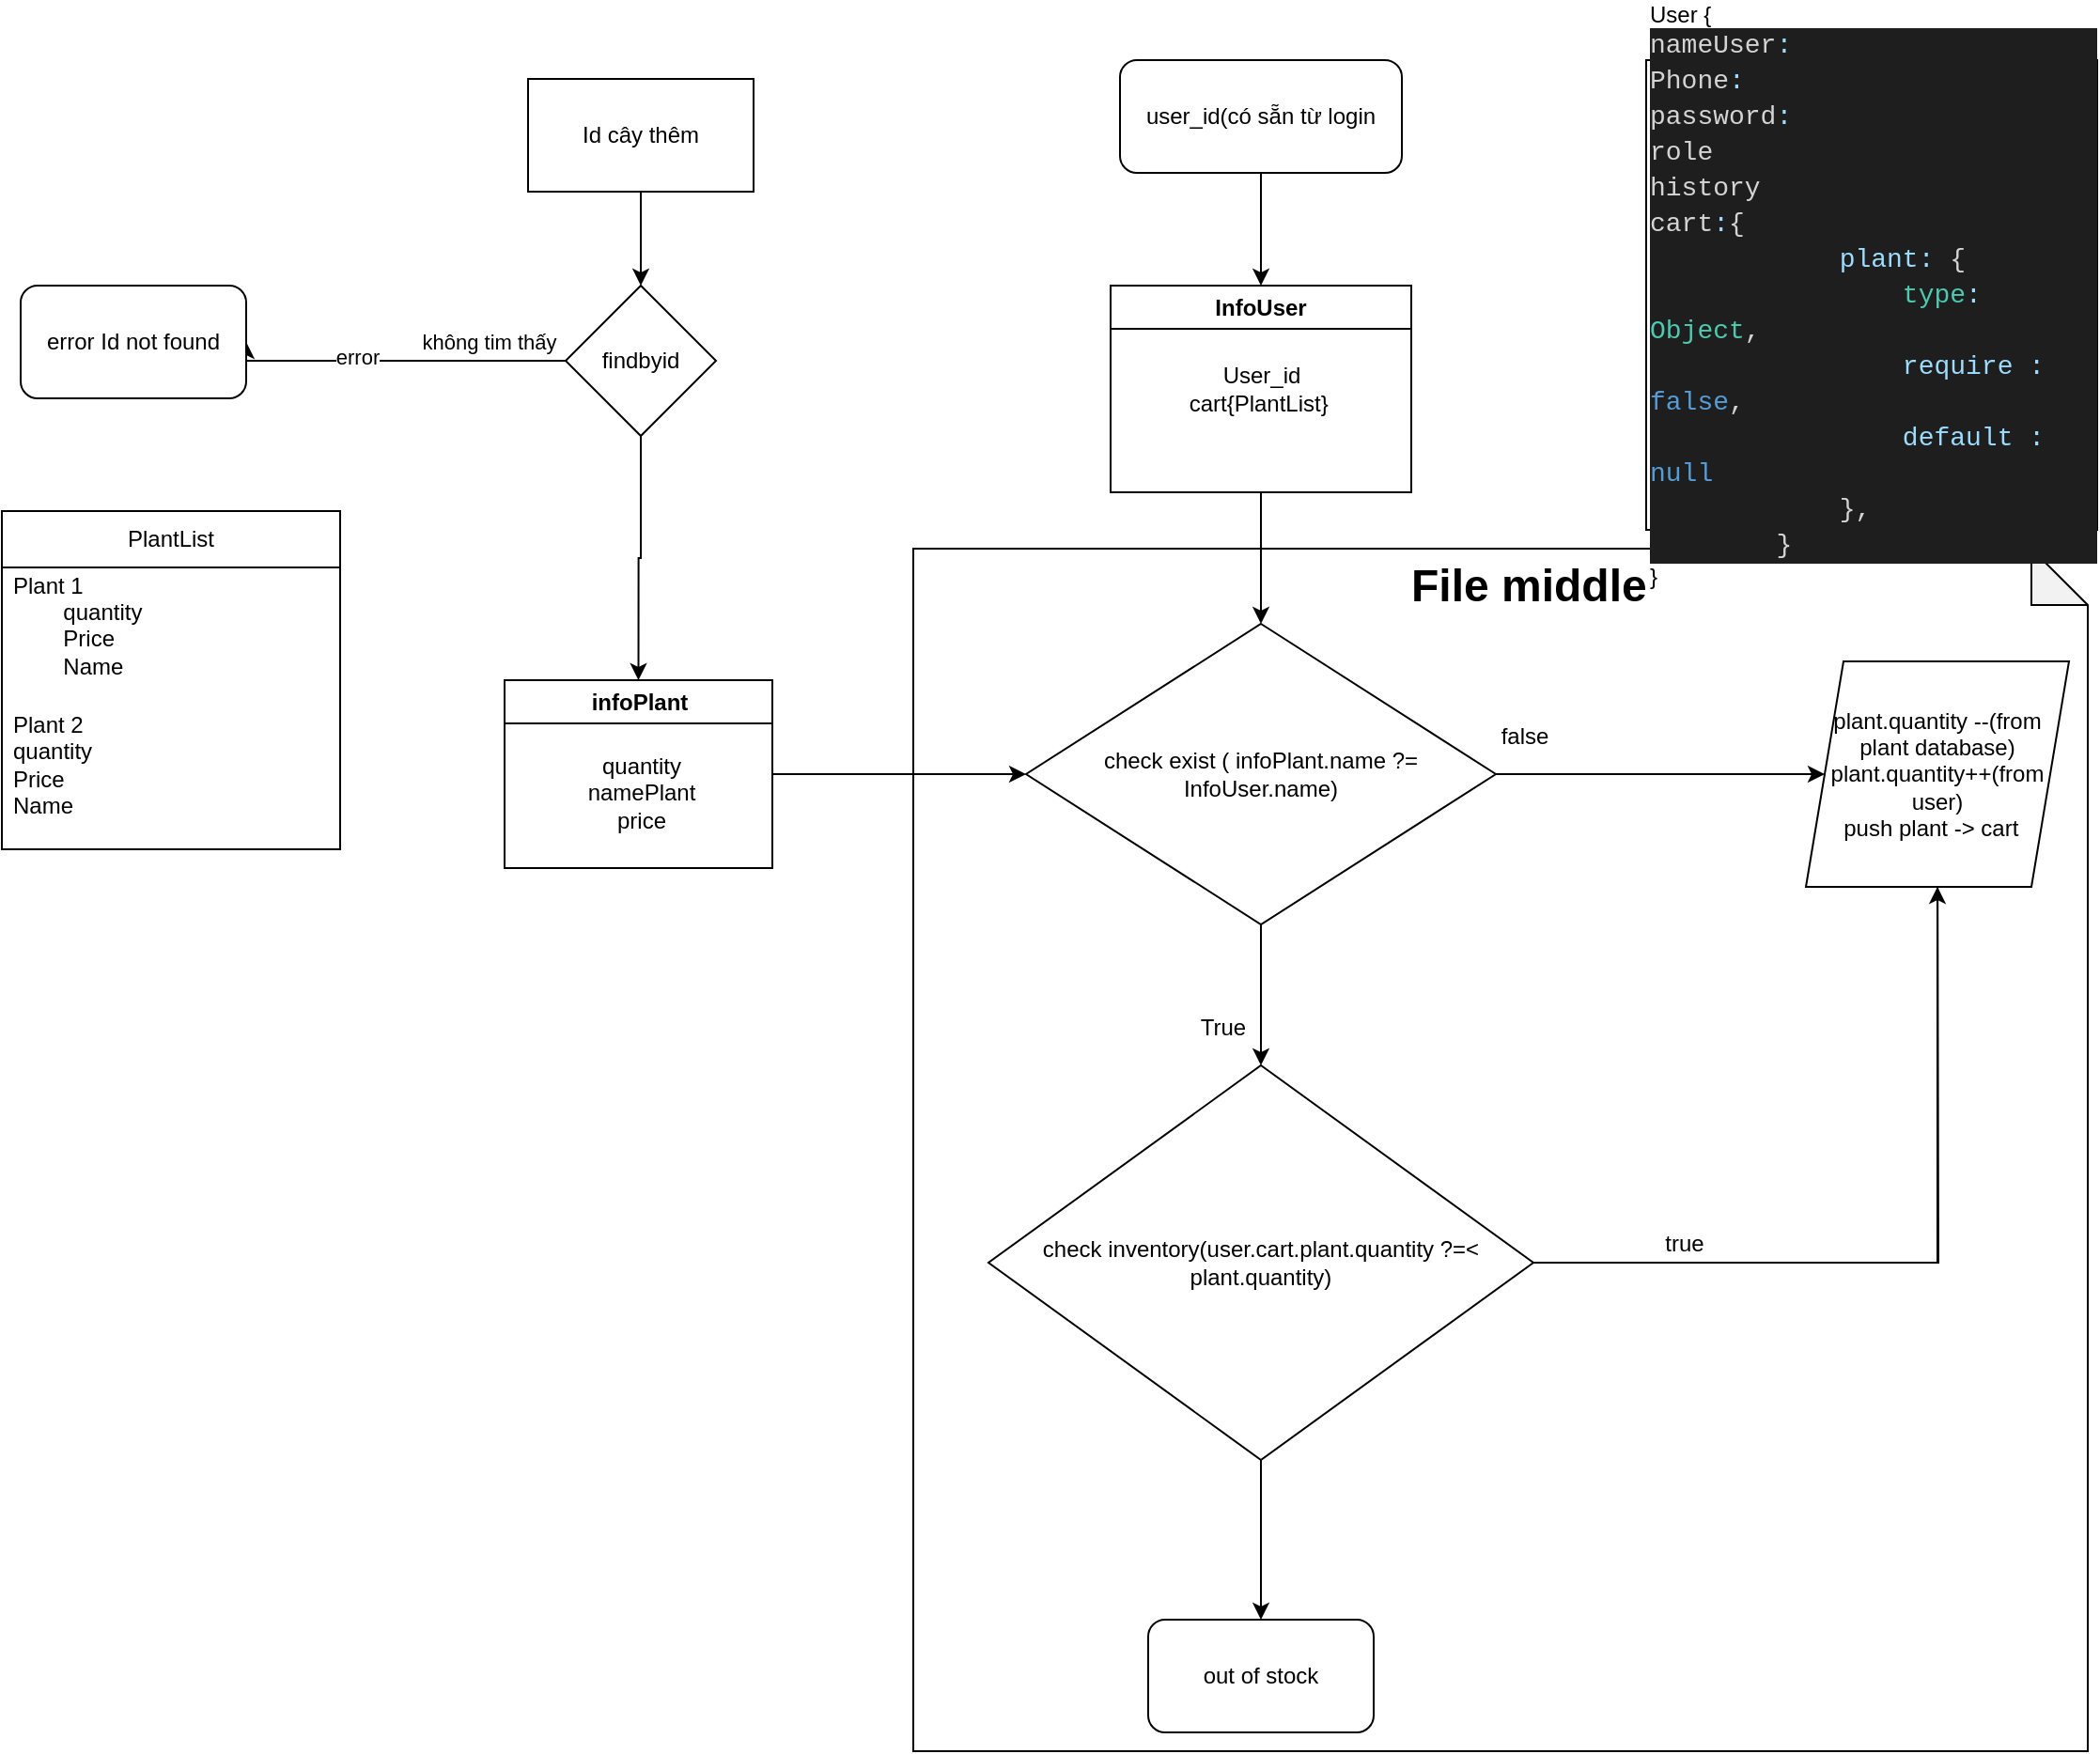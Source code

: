 <mxfile version="21.0.6" type="device"><diagram id="C5RBs43oDa-KdzZeNtuy" name="Page-1"><mxGraphModel dx="2003" dy="828" grid="1" gridSize="10" guides="1" tooltips="1" connect="1" arrows="1" fold="1" page="1" pageScale="1" pageWidth="827" pageHeight="1169" math="0" shadow="0"><root><mxCell id="WIyWlLk6GJQsqaUBKTNV-0"/><mxCell id="WIyWlLk6GJQsqaUBKTNV-1" parent="WIyWlLk6GJQsqaUBKTNV-0"/><mxCell id="7GyRo-aocSO6jt6CO2xA-0" value="Id cây thêm" style="rounded=0;whiteSpace=wrap;html=1;" parent="WIyWlLk6GJQsqaUBKTNV-1" vertex="1"><mxGeometry x="280" y="60" width="120" height="60" as="geometry"/></mxCell><mxCell id="7GyRo-aocSO6jt6CO2xA-2" value="" style="endArrow=classic;html=1;rounded=0;exitX=0.5;exitY=1;exitDx=0;exitDy=0;entryX=0.5;entryY=0;entryDx=0;entryDy=0;" parent="WIyWlLk6GJQsqaUBKTNV-1" source="7GyRo-aocSO6jt6CO2xA-0" target="7GyRo-aocSO6jt6CO2xA-8" edge="1"><mxGeometry width="50" height="50" relative="1" as="geometry"><mxPoint x="390" y="200" as="sourcePoint"/><mxPoint x="340" y="170" as="targetPoint"/></mxGeometry></mxCell><mxCell id="7GyRo-aocSO6jt6CO2xA-10" style="edgeStyle=orthogonalEdgeStyle;rounded=0;orthogonalLoop=1;jettySize=auto;html=1;exitX=0;exitY=0.5;exitDx=0;exitDy=0;entryX=1;entryY=0.5;entryDx=0;entryDy=0;" parent="WIyWlLk6GJQsqaUBKTNV-1" source="7GyRo-aocSO6jt6CO2xA-8" target="_PzPDw-v1o884jbYUKTE-27" edge="1"><mxGeometry relative="1" as="geometry"><mxPoint x="140" y="210" as="targetPoint"/><Array as="points"><mxPoint x="130" y="210"/></Array></mxGeometry></mxCell><mxCell id="7GyRo-aocSO6jt6CO2xA-11" value="không tim thấy" style="edgeLabel;html=1;align=center;verticalAlign=middle;resizable=0;points=[];" parent="7GyRo-aocSO6jt6CO2xA-10" vertex="1" connectable="0"><mxGeometry x="-0.81" y="-4" relative="1" as="geometry"><mxPoint x="-24" y="-6" as="offset"/></mxGeometry></mxCell><mxCell id="_PzPDw-v1o884jbYUKTE-11" value="error" style="edgeLabel;html=1;align=center;verticalAlign=middle;resizable=0;points=[];" vertex="1" connectable="0" parent="7GyRo-aocSO6jt6CO2xA-10"><mxGeometry x="0.234" y="-2" relative="1" as="geometry"><mxPoint as="offset"/></mxGeometry></mxCell><mxCell id="7GyRo-aocSO6jt6CO2xA-14" style="edgeStyle=orthogonalEdgeStyle;rounded=0;orthogonalLoop=1;jettySize=auto;html=1;entryX=0.5;entryY=0;entryDx=0;entryDy=0;" parent="WIyWlLk6GJQsqaUBKTNV-1" source="7GyRo-aocSO6jt6CO2xA-8" target="7GyRo-aocSO6jt6CO2xA-20" edge="1"><mxGeometry relative="1" as="geometry"><mxPoint x="340" y="330" as="targetPoint"/></mxGeometry></mxCell><mxCell id="7GyRo-aocSO6jt6CO2xA-8" value="findbyid" style="rhombus;whiteSpace=wrap;html=1;rotation=0;" parent="WIyWlLk6GJQsqaUBKTNV-1" vertex="1"><mxGeometry x="300" y="170" width="80" height="80" as="geometry"/></mxCell><mxCell id="_PzPDw-v1o884jbYUKTE-18" style="edgeStyle=orthogonalEdgeStyle;rounded=0;orthogonalLoop=1;jettySize=auto;html=1;entryX=0;entryY=0.5;entryDx=0;entryDy=0;" edge="1" parent="WIyWlLk6GJQsqaUBKTNV-1" source="7GyRo-aocSO6jt6CO2xA-20" target="_PzPDw-v1o884jbYUKTE-15"><mxGeometry relative="1" as="geometry"/></mxCell><mxCell id="7GyRo-aocSO6jt6CO2xA-20" value="infoPlant" style="swimlane;whiteSpace=wrap;html=1;" parent="WIyWlLk6GJQsqaUBKTNV-1" vertex="1"><mxGeometry x="267.5" y="380" width="142.5" height="100" as="geometry"/></mxCell><mxCell id="7GyRo-aocSO6jt6CO2xA-24" value="quantity&lt;br&gt;namePlant&lt;br&gt;price" style="text;html=1;align=center;verticalAlign=middle;resizable=0;points=[];autosize=1;strokeColor=none;fillColor=none;" parent="7GyRo-aocSO6jt6CO2xA-20" vertex="1"><mxGeometry x="32.5" y="30" width="80" height="60" as="geometry"/></mxCell><mxCell id="_PzPDw-v1o884jbYUKTE-0" style="edgeStyle=orthogonalEdgeStyle;rounded=0;orthogonalLoop=1;jettySize=auto;html=1;entryX=0.5;entryY=0;entryDx=0;entryDy=0;" edge="1" parent="WIyWlLk6GJQsqaUBKTNV-1" source="7GyRo-aocSO6jt6CO2xA-22" target="7GyRo-aocSO6jt6CO2xA-26"><mxGeometry relative="1" as="geometry"/></mxCell><mxCell id="7GyRo-aocSO6jt6CO2xA-22" value="user_id(có sẵn từ login" style="rounded=1;whiteSpace=wrap;html=1;" parent="WIyWlLk6GJQsqaUBKTNV-1" vertex="1"><mxGeometry x="595" y="50" width="150" height="60" as="geometry"/></mxCell><mxCell id="_PzPDw-v1o884jbYUKTE-17" style="edgeStyle=orthogonalEdgeStyle;rounded=0;orthogonalLoop=1;jettySize=auto;html=1;" edge="1" parent="WIyWlLk6GJQsqaUBKTNV-1" source="7GyRo-aocSO6jt6CO2xA-26" target="_PzPDw-v1o884jbYUKTE-15"><mxGeometry relative="1" as="geometry"/></mxCell><mxCell id="7GyRo-aocSO6jt6CO2xA-26" value="InfoUser" style="swimlane;whiteSpace=wrap;html=1;" parent="WIyWlLk6GJQsqaUBKTNV-1" vertex="1"><mxGeometry x="590" y="170" width="160" height="110" as="geometry"/></mxCell><mxCell id="7GyRo-aocSO6jt6CO2xA-27" value="User_id&lt;br&gt;cart{PlantList}&amp;nbsp;" style="text;html=1;align=center;verticalAlign=middle;resizable=0;points=[];autosize=1;strokeColor=none;fillColor=none;" parent="7GyRo-aocSO6jt6CO2xA-26" vertex="1"><mxGeometry x="30" y="35" width="100" height="40" as="geometry"/></mxCell><mxCell id="_PzPDw-v1o884jbYUKTE-3" value="PlantList" style="swimlane;fontStyle=0;childLayout=stackLayout;horizontal=1;startSize=30;horizontalStack=0;resizeParent=1;resizeParentMax=0;resizeLast=0;collapsible=1;marginBottom=0;whiteSpace=wrap;html=1;" vertex="1" parent="WIyWlLk6GJQsqaUBKTNV-1"><mxGeometry y="290" width="180" height="180" as="geometry"/></mxCell><mxCell id="_PzPDw-v1o884jbYUKTE-4" value="Plant 1&amp;nbsp;&lt;br&gt;&lt;span style=&quot;white-space: pre;&quot;&gt;&#9;&lt;/span&gt;quantity&lt;br&gt;&lt;span style=&quot;white-space: pre;&quot;&gt;&#9;&lt;/span&gt;Price&lt;br&gt;&lt;span style=&quot;white-space: pre;&quot;&gt;&#9;&lt;/span&gt;Name" style="text;strokeColor=none;fillColor=none;align=left;verticalAlign=middle;spacingLeft=4;spacingRight=4;overflow=hidden;points=[[0,0.5],[1,0.5]];portConstraint=eastwest;rotatable=0;whiteSpace=wrap;html=1;" vertex="1" parent="_PzPDw-v1o884jbYUKTE-3"><mxGeometry y="30" width="180" height="60" as="geometry"/></mxCell><mxCell id="_PzPDw-v1o884jbYUKTE-5" value="Plant 2&amp;nbsp;&lt;br style=&quot;border-color: var(--border-color);&quot;&gt;&#9;quantity&lt;br style=&quot;border-color: var(--border-color);&quot;&gt;&lt;span style=&quot;border-color: var(--border-color);&quot;&gt;&#9;&lt;/span&gt;Price&lt;br style=&quot;border-color: var(--border-color);&quot;&gt;&lt;span style=&quot;border-color: var(--border-color);&quot;&gt;&#9;&lt;/span&gt;Name" style="text;strokeColor=none;fillColor=none;align=left;verticalAlign=middle;spacingLeft=4;spacingRight=4;overflow=hidden;points=[[0,0.5],[1,0.5]];portConstraint=eastwest;rotatable=0;whiteSpace=wrap;html=1;" vertex="1" parent="_PzPDw-v1o884jbYUKTE-3"><mxGeometry y="90" width="180" height="90" as="geometry"/></mxCell><mxCell id="_PzPDw-v1o884jbYUKTE-10" value="" style="edgeStyle=orthogonalEdgeStyle;rounded=0;orthogonalLoop=1;jettySize=auto;html=1;" edge="1" parent="WIyWlLk6GJQsqaUBKTNV-1" source="_PzPDw-v1o884jbYUKTE-8" target="_PzPDw-v1o884jbYUKTE-9"><mxGeometry relative="1" as="geometry"/></mxCell><mxCell id="_PzPDw-v1o884jbYUKTE-23" style="edgeStyle=orthogonalEdgeStyle;rounded=0;orthogonalLoop=1;jettySize=auto;html=1;entryX=0.5;entryY=1;entryDx=0;entryDy=0;" edge="1" parent="WIyWlLk6GJQsqaUBKTNV-1" source="_PzPDw-v1o884jbYUKTE-8"><mxGeometry relative="1" as="geometry"><mxPoint x="1030" y="460" as="targetPoint"/></mxGeometry></mxCell><mxCell id="_PzPDw-v1o884jbYUKTE-26" style="edgeStyle=orthogonalEdgeStyle;rounded=0;orthogonalLoop=1;jettySize=auto;html=1;" edge="1" parent="WIyWlLk6GJQsqaUBKTNV-1" source="_PzPDw-v1o884jbYUKTE-8" target="_PzPDw-v1o884jbYUKTE-25"><mxGeometry relative="1" as="geometry"/></mxCell><mxCell id="_PzPDw-v1o884jbYUKTE-8" value="check inventory(user.cart.plant.quantity ?=&amp;lt; plant.quantity)" style="rhombus;whiteSpace=wrap;html=1;" vertex="1" parent="WIyWlLk6GJQsqaUBKTNV-1"><mxGeometry x="525" y="585" width="290" height="210" as="geometry"/></mxCell><mxCell id="_PzPDw-v1o884jbYUKTE-9" value="plant.quantity --(from plant database)&lt;br&gt;plant.quantity++(from user)&lt;br&gt;push plant -&amp;gt; cart&amp;nbsp;&amp;nbsp;" style="shape=parallelogram;perimeter=parallelogramPerimeter;whiteSpace=wrap;html=1;fixedSize=1;" vertex="1" parent="WIyWlLk6GJQsqaUBKTNV-1"><mxGeometry x="960" y="370" width="140" height="120" as="geometry"/></mxCell><mxCell id="_PzPDw-v1o884jbYUKTE-14" value="true" style="text;html=1;align=center;verticalAlign=middle;resizable=0;points=[];autosize=1;strokeColor=none;fillColor=none;" vertex="1" parent="WIyWlLk6GJQsqaUBKTNV-1"><mxGeometry x="875" y="665" width="40" height="30" as="geometry"/></mxCell><mxCell id="_PzPDw-v1o884jbYUKTE-19" style="edgeStyle=orthogonalEdgeStyle;rounded=0;orthogonalLoop=1;jettySize=auto;html=1;entryX=0;entryY=0.5;entryDx=0;entryDy=0;" edge="1" parent="WIyWlLk6GJQsqaUBKTNV-1" source="_PzPDw-v1o884jbYUKTE-15" target="_PzPDw-v1o884jbYUKTE-9"><mxGeometry relative="1" as="geometry"><mxPoint x="970" y="430" as="targetPoint"/></mxGeometry></mxCell><mxCell id="_PzPDw-v1o884jbYUKTE-20" style="edgeStyle=orthogonalEdgeStyle;rounded=0;orthogonalLoop=1;jettySize=auto;html=1;entryX=0.5;entryY=0;entryDx=0;entryDy=0;" edge="1" parent="WIyWlLk6GJQsqaUBKTNV-1" source="_PzPDw-v1o884jbYUKTE-15" target="_PzPDw-v1o884jbYUKTE-8"><mxGeometry relative="1" as="geometry"><Array as="points"><mxPoint x="670" y="550"/><mxPoint x="670" y="550"/></Array></mxGeometry></mxCell><mxCell id="_PzPDw-v1o884jbYUKTE-15" value="check&amp;nbsp;exist ( infoPlant.name ?= InfoUser.name)" style="rhombus;whiteSpace=wrap;html=1;" vertex="1" parent="WIyWlLk6GJQsqaUBKTNV-1"><mxGeometry x="545" y="350" width="250" height="160" as="geometry"/></mxCell><mxCell id="_PzPDw-v1o884jbYUKTE-21" value="True" style="text;html=1;strokeColor=none;fillColor=none;align=center;verticalAlign=middle;whiteSpace=wrap;rounded=0;" vertex="1" parent="WIyWlLk6GJQsqaUBKTNV-1"><mxGeometry x="620" y="550" width="60" height="30" as="geometry"/></mxCell><mxCell id="_PzPDw-v1o884jbYUKTE-22" value="false" style="text;html=1;align=center;verticalAlign=middle;resizable=0;points=[];autosize=1;strokeColor=none;fillColor=none;" vertex="1" parent="WIyWlLk6GJQsqaUBKTNV-1"><mxGeometry x="785" y="395" width="50" height="30" as="geometry"/></mxCell><mxCell id="_PzPDw-v1o884jbYUKTE-25" value="out of stock" style="rounded=1;whiteSpace=wrap;html=1;" vertex="1" parent="WIyWlLk6GJQsqaUBKTNV-1"><mxGeometry x="610" y="880" width="120" height="60" as="geometry"/></mxCell><mxCell id="_PzPDw-v1o884jbYUKTE-27" value="error Id not found" style="rounded=1;whiteSpace=wrap;html=1;" vertex="1" parent="WIyWlLk6GJQsqaUBKTNV-1"><mxGeometry x="10" y="170" width="120" height="60" as="geometry"/></mxCell><mxCell id="_PzPDw-v1o884jbYUKTE-30" value="" style="shape=note;whiteSpace=wrap;html=1;backgroundOutline=1;darkOpacity=0.05;fillColor=none;" vertex="1" parent="WIyWlLk6GJQsqaUBKTNV-1"><mxGeometry x="485" y="310" width="625" height="640" as="geometry"/></mxCell><mxCell id="_PzPDw-v1o884jbYUKTE-28" value="User {&lt;br&gt;&lt;div style=&quot;color: rgb(212, 212, 212); background-color: rgb(30, 30, 30); font-family: Consolas, &amp;quot;Courier New&amp;quot;, monospace; font-size: 14px; line-height: 19px;&quot;&gt;nameUser&lt;span style=&quot;color: #9cdcfe;&quot;&gt;:&lt;/span&gt;&lt;/div&gt;&lt;div style=&quot;color: rgb(212, 212, 212); background-color: rgb(30, 30, 30); font-family: Consolas, &amp;quot;Courier New&amp;quot;, monospace; font-size: 14px; line-height: 19px;&quot;&gt;&lt;div style=&quot;line-height: 19px;&quot;&gt;Phone&lt;span style=&quot;color: #9cdcfe;&quot;&gt;:&lt;/span&gt;&lt;/div&gt;&lt;div style=&quot;line-height: 19px;&quot;&gt;&lt;div style=&quot;line-height: 19px;&quot;&gt;password&lt;span style=&quot;color: #9cdcfe;&quot;&gt;:&lt;/span&gt; &lt;/div&gt;&lt;div style=&quot;line-height: 19px;&quot;&gt;&lt;div style=&quot;line-height: 19px;&quot;&gt;role&lt;/div&gt;&lt;div style=&quot;line-height: 19px;&quot;&gt;&lt;div style=&quot;line-height: 19px;&quot;&gt;history&lt;/div&gt;&lt;div style=&quot;line-height: 19px;&quot;&gt;&lt;div style=&quot;line-height: 19px;&quot;&gt;&lt;div&gt;cart&lt;span style=&quot;color: #9cdcfe;&quot;&gt;:&lt;/span&gt;{&lt;/div&gt;&lt;div&gt;&amp;nbsp; &amp;nbsp; &amp;nbsp; &amp;nbsp; &amp;nbsp; &amp;nbsp; &lt;span style=&quot;color: #9cdcfe;&quot;&gt;plant&lt;/span&gt;&lt;span style=&quot;color: #9cdcfe;&quot;&gt;:&lt;/span&gt; {&lt;/div&gt;&lt;div&gt;&amp;nbsp; &amp;nbsp; &amp;nbsp; &amp;nbsp; &amp;nbsp; &amp;nbsp; &amp;nbsp; &amp;nbsp; &lt;span style=&quot;color: #4ec9b0;&quot;&gt;type&lt;/span&gt;&lt;span style=&quot;color: #9cdcfe;&quot;&gt;:&lt;/span&gt; &lt;span style=&quot;color: #4ec9b0;&quot;&gt;Object&lt;/span&gt;,&lt;/div&gt;&lt;div&gt;&amp;nbsp; &amp;nbsp; &amp;nbsp; &amp;nbsp; &amp;nbsp; &amp;nbsp; &amp;nbsp; &amp;nbsp; &lt;span style=&quot;color: #9cdcfe;&quot;&gt;require&lt;/span&gt;&lt;span style=&quot;color: #9cdcfe;&quot;&gt; :&lt;/span&gt; &lt;span style=&quot;color: #569cd6;&quot;&gt;false&lt;/span&gt;,&lt;/div&gt;&lt;div&gt;&amp;nbsp; &amp;nbsp; &amp;nbsp; &amp;nbsp; &amp;nbsp; &amp;nbsp; &amp;nbsp; &amp;nbsp; &lt;span style=&quot;color: #9cdcfe;&quot;&gt;default&lt;/span&gt;&lt;span style=&quot;color: #9cdcfe;&quot;&gt; :&lt;/span&gt; &lt;span style=&quot;color: #569cd6;&quot;&gt;null&lt;/span&gt;&lt;/div&gt;&lt;div&gt;&amp;nbsp; &amp;nbsp; &amp;nbsp; &amp;nbsp; &amp;nbsp; &amp;nbsp; },&lt;/div&gt;&lt;div&gt;&amp;nbsp; &amp;nbsp; &amp;nbsp; &amp;nbsp; }&lt;/div&gt;&lt;/div&gt;&lt;/div&gt;&lt;/div&gt;&lt;/div&gt;&lt;/div&gt;&lt;/div&gt;}" style="whiteSpace=wrap;html=1;align=left;" vertex="1" parent="WIyWlLk6GJQsqaUBKTNV-1"><mxGeometry x="875" y="50" width="240" height="250" as="geometry"/></mxCell><mxCell id="_PzPDw-v1o884jbYUKTE-31" value="&lt;h1&gt;File middle&amp;nbsp;&lt;/h1&gt;" style="text;html=1;strokeColor=none;fillColor=none;spacing=5;spacingTop=-20;whiteSpace=wrap;overflow=hidden;rounded=0;" vertex="1" parent="WIyWlLk6GJQsqaUBKTNV-1"><mxGeometry x="745" y="310" width="165" height="40" as="geometry"/></mxCell></root></mxGraphModel></diagram></mxfile>